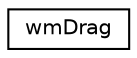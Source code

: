 digraph G
{
  edge [fontname="Helvetica",fontsize="10",labelfontname="Helvetica",labelfontsize="10"];
  node [fontname="Helvetica",fontsize="10",shape=record];
  rankdir=LR;
  Node1 [label="wmDrag",height=0.2,width=0.4,color="black", fillcolor="white", style="filled",URL="$d2/d7a/structwmDrag.html"];
}
